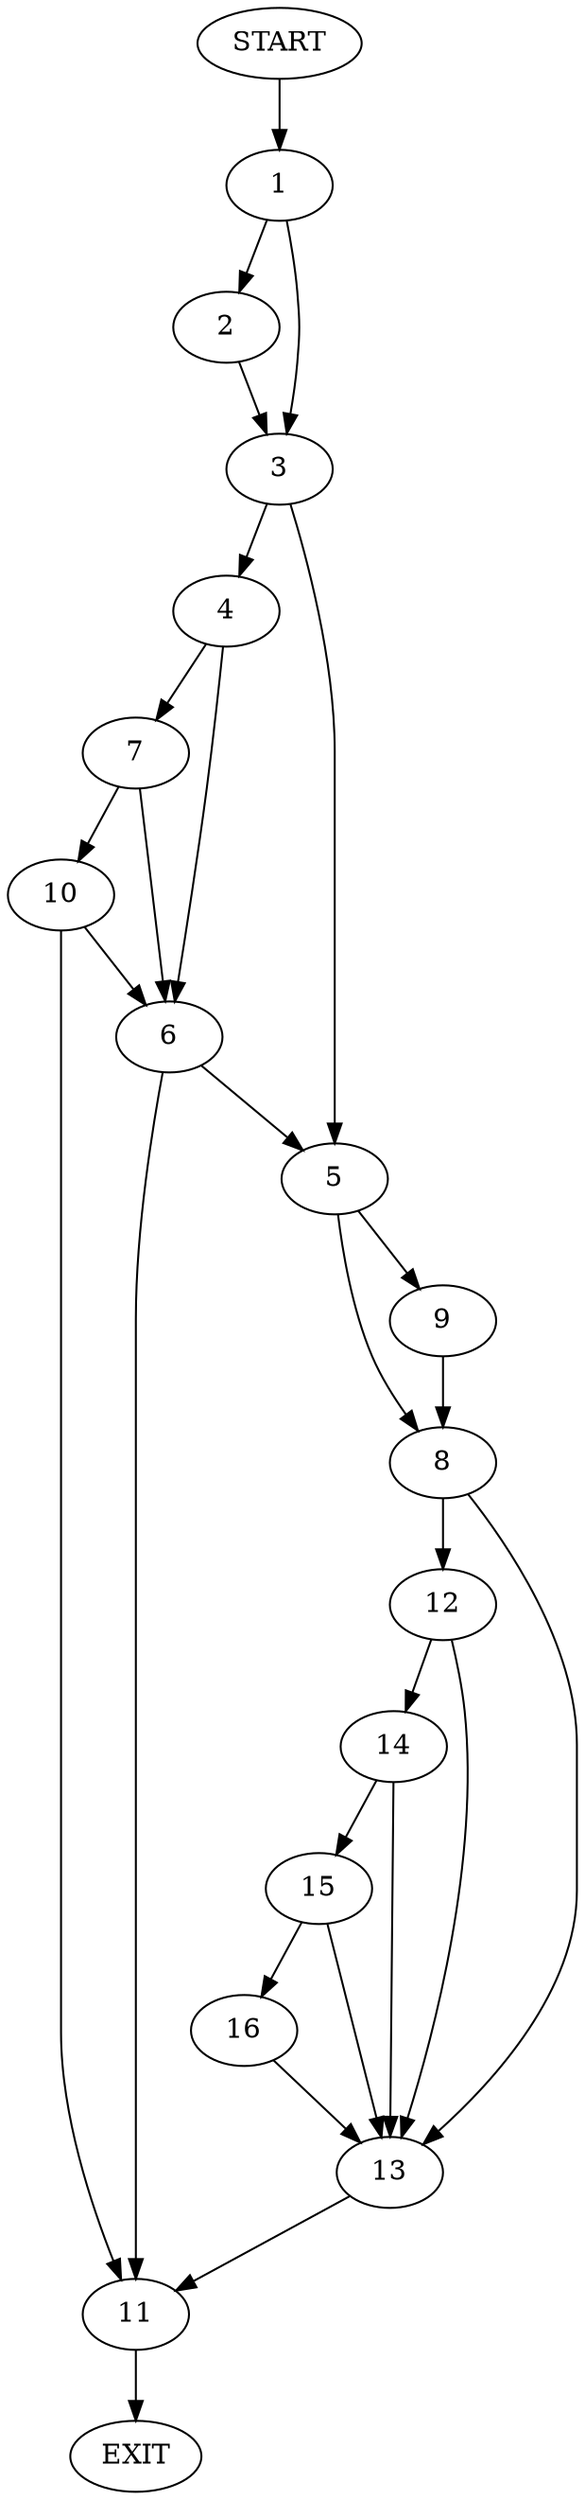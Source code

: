 digraph {
0 [label="START"]
17 [label="EXIT"]
0 -> 1
1 -> 2
1 -> 3
2 -> 3
3 -> 4
3 -> 5
4 -> 6
4 -> 7
5 -> 8
5 -> 9
7 -> 6
7 -> 10
6 -> 11
6 -> 5
10 -> 6
10 -> 11
11 -> 17
9 -> 8
8 -> 12
8 -> 13
13 -> 11
12 -> 14
12 -> 13
14 -> 15
14 -> 13
15 -> 16
15 -> 13
16 -> 13
}
